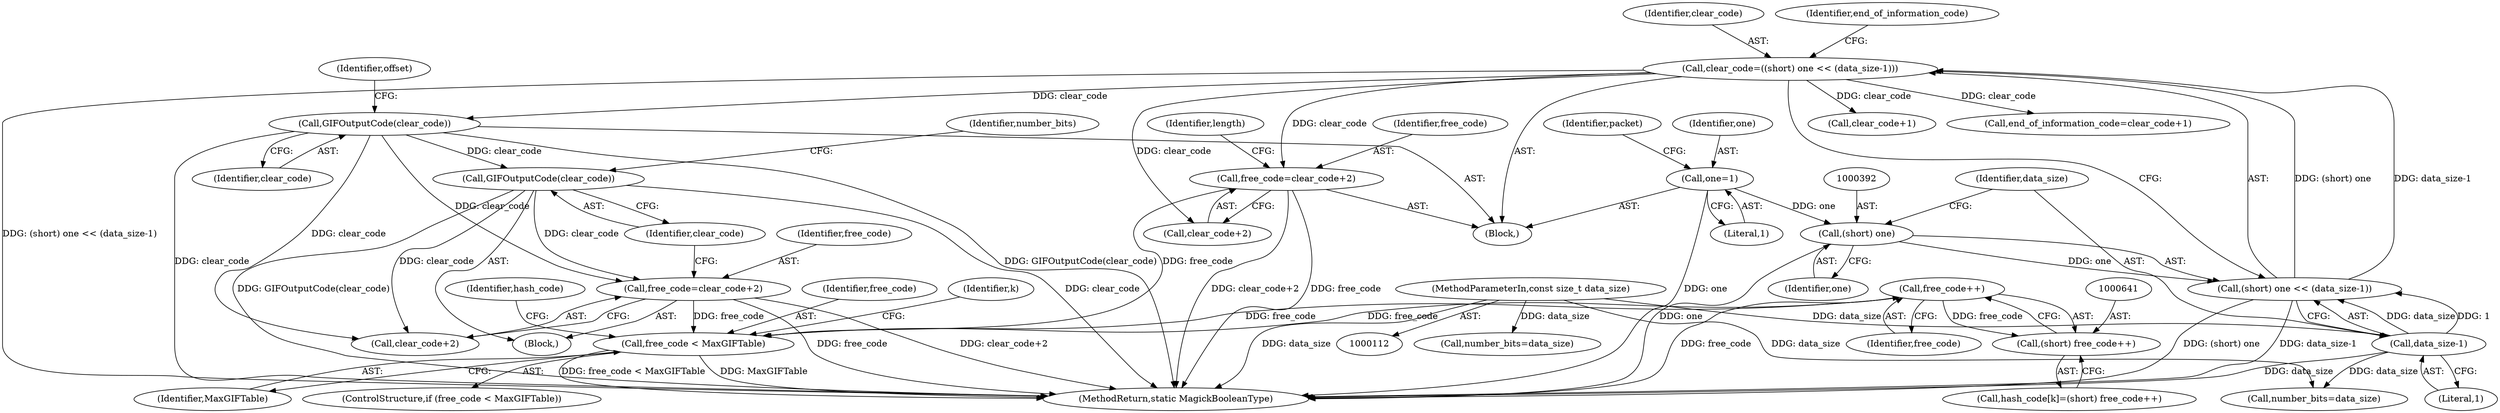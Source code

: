 digraph "0_ImageMagick6_61135001a625364e29bdce83832f043eebde7b5a_0@API" {
"1000642" [label="(Call,free_code++)"];
"1000632" [label="(Call,free_code < MaxGIFTable)"];
"1000642" [label="(Call,free_code++)"];
"1000402" [label="(Call,free_code=clear_code+2)"];
"1000388" [label="(Call,clear_code=((short) one << (data_size-1)))"];
"1000390" [label="(Call,(short) one << (data_size-1))"];
"1000391" [label="(Call,(short) one)"];
"1000227" [label="(Call,one=1)"];
"1000394" [label="(Call,data_size-1)"];
"1000115" [label="(MethodParameterIn,const size_t data_size)"];
"1000672" [label="(Call,free_code=clear_code+2)"];
"1000677" [label="(Call,GIFOutputCode(clear_code))"];
"1000416" [label="(Call,GIFOutputCode(clear_code))"];
"1000640" [label="(Call,(short) free_code++)"];
"1000388" [label="(Call,clear_code=((short) one << (data_size-1)))"];
"1000403" [label="(Identifier,free_code)"];
"1000642" [label="(Call,free_code++)"];
"1000633" [label="(Identifier,free_code)"];
"1000680" [label="(Identifier,number_bits)"];
"1000660" [label="(Identifier,k)"];
"1000389" [label="(Identifier,clear_code)"];
"1000631" [label="(ControlStructure,if (free_code < MaxGIFTable))"];
"1000381" [label="(Call,number_bits=data_size)"];
"1000636" [label="(Call,hash_code[k]=(short) free_code++)"];
"1000634" [label="(Identifier,MaxGIFTable)"];
"1000408" [label="(Identifier,length)"];
"1000419" [label="(Identifier,offset)"];
"1000402" [label="(Call,free_code=clear_code+2)"];
"1000398" [label="(Identifier,end_of_information_code)"];
"1000394" [label="(Call,data_size-1)"];
"1000395" [label="(Identifier,data_size)"];
"1000399" [label="(Call,clear_code+1)"];
"1000115" [label="(MethodParameterIn,const size_t data_size)"];
"1000678" [label="(Identifier,clear_code)"];
"1000404" [label="(Call,clear_code+2)"];
"1000390" [label="(Call,(short) one << (data_size-1))"];
"1000117" [label="(Block,)"];
"1000638" [label="(Identifier,hash_code)"];
"1000632" [label="(Call,free_code < MaxGIFTable)"];
"1000391" [label="(Call,(short) one)"];
"1000854" [label="(MethodReturn,static MagickBooleanType)"];
"1000228" [label="(Identifier,one)"];
"1000227" [label="(Call,one=1)"];
"1000677" [label="(Call,GIFOutputCode(clear_code))"];
"1000417" [label="(Identifier,clear_code)"];
"1000416" [label="(Call,GIFOutputCode(clear_code))"];
"1000231" [label="(Identifier,packet)"];
"1000674" [label="(Call,clear_code+2)"];
"1000393" [label="(Identifier,one)"];
"1000640" [label="(Call,(short) free_code++)"];
"1000673" [label="(Identifier,free_code)"];
"1000397" [label="(Call,end_of_information_code=clear_code+1)"];
"1000672" [label="(Call,free_code=clear_code+2)"];
"1000396" [label="(Literal,1)"];
"1000657" [label="(Block,)"];
"1000643" [label="(Identifier,free_code)"];
"1000679" [label="(Call,number_bits=data_size)"];
"1000229" [label="(Literal,1)"];
"1000642" -> "1000640"  [label="AST: "];
"1000642" -> "1000643"  [label="CFG: "];
"1000643" -> "1000642"  [label="AST: "];
"1000640" -> "1000642"  [label="CFG: "];
"1000642" -> "1000854"  [label="DDG: free_code"];
"1000642" -> "1000632"  [label="DDG: free_code"];
"1000642" -> "1000640"  [label="DDG: free_code"];
"1000632" -> "1000642"  [label="DDG: free_code"];
"1000632" -> "1000631"  [label="AST: "];
"1000632" -> "1000634"  [label="CFG: "];
"1000633" -> "1000632"  [label="AST: "];
"1000634" -> "1000632"  [label="AST: "];
"1000638" -> "1000632"  [label="CFG: "];
"1000660" -> "1000632"  [label="CFG: "];
"1000632" -> "1000854"  [label="DDG: free_code < MaxGIFTable"];
"1000632" -> "1000854"  [label="DDG: MaxGIFTable"];
"1000402" -> "1000632"  [label="DDG: free_code"];
"1000672" -> "1000632"  [label="DDG: free_code"];
"1000402" -> "1000117"  [label="AST: "];
"1000402" -> "1000404"  [label="CFG: "];
"1000403" -> "1000402"  [label="AST: "];
"1000404" -> "1000402"  [label="AST: "];
"1000408" -> "1000402"  [label="CFG: "];
"1000402" -> "1000854"  [label="DDG: clear_code+2"];
"1000402" -> "1000854"  [label="DDG: free_code"];
"1000388" -> "1000402"  [label="DDG: clear_code"];
"1000388" -> "1000117"  [label="AST: "];
"1000388" -> "1000390"  [label="CFG: "];
"1000389" -> "1000388"  [label="AST: "];
"1000390" -> "1000388"  [label="AST: "];
"1000398" -> "1000388"  [label="CFG: "];
"1000388" -> "1000854"  [label="DDG: (short) one << (data_size-1)"];
"1000390" -> "1000388"  [label="DDG: (short) one"];
"1000390" -> "1000388"  [label="DDG: data_size-1"];
"1000388" -> "1000397"  [label="DDG: clear_code"];
"1000388" -> "1000399"  [label="DDG: clear_code"];
"1000388" -> "1000404"  [label="DDG: clear_code"];
"1000388" -> "1000416"  [label="DDG: clear_code"];
"1000390" -> "1000394"  [label="CFG: "];
"1000391" -> "1000390"  [label="AST: "];
"1000394" -> "1000390"  [label="AST: "];
"1000390" -> "1000854"  [label="DDG: data_size-1"];
"1000390" -> "1000854"  [label="DDG: (short) one"];
"1000391" -> "1000390"  [label="DDG: one"];
"1000394" -> "1000390"  [label="DDG: data_size"];
"1000394" -> "1000390"  [label="DDG: 1"];
"1000391" -> "1000393"  [label="CFG: "];
"1000392" -> "1000391"  [label="AST: "];
"1000393" -> "1000391"  [label="AST: "];
"1000395" -> "1000391"  [label="CFG: "];
"1000391" -> "1000854"  [label="DDG: one"];
"1000227" -> "1000391"  [label="DDG: one"];
"1000227" -> "1000117"  [label="AST: "];
"1000227" -> "1000229"  [label="CFG: "];
"1000228" -> "1000227"  [label="AST: "];
"1000229" -> "1000227"  [label="AST: "];
"1000231" -> "1000227"  [label="CFG: "];
"1000227" -> "1000854"  [label="DDG: one"];
"1000394" -> "1000396"  [label="CFG: "];
"1000395" -> "1000394"  [label="AST: "];
"1000396" -> "1000394"  [label="AST: "];
"1000394" -> "1000854"  [label="DDG: data_size"];
"1000115" -> "1000394"  [label="DDG: data_size"];
"1000394" -> "1000679"  [label="DDG: data_size"];
"1000115" -> "1000112"  [label="AST: "];
"1000115" -> "1000854"  [label="DDG: data_size"];
"1000115" -> "1000381"  [label="DDG: data_size"];
"1000115" -> "1000679"  [label="DDG: data_size"];
"1000672" -> "1000657"  [label="AST: "];
"1000672" -> "1000674"  [label="CFG: "];
"1000673" -> "1000672"  [label="AST: "];
"1000674" -> "1000672"  [label="AST: "];
"1000678" -> "1000672"  [label="CFG: "];
"1000672" -> "1000854"  [label="DDG: clear_code+2"];
"1000672" -> "1000854"  [label="DDG: free_code"];
"1000677" -> "1000672"  [label="DDG: clear_code"];
"1000416" -> "1000672"  [label="DDG: clear_code"];
"1000677" -> "1000657"  [label="AST: "];
"1000677" -> "1000678"  [label="CFG: "];
"1000678" -> "1000677"  [label="AST: "];
"1000680" -> "1000677"  [label="CFG: "];
"1000677" -> "1000854"  [label="DDG: clear_code"];
"1000677" -> "1000854"  [label="DDG: GIFOutputCode(clear_code)"];
"1000677" -> "1000674"  [label="DDG: clear_code"];
"1000416" -> "1000677"  [label="DDG: clear_code"];
"1000416" -> "1000117"  [label="AST: "];
"1000416" -> "1000417"  [label="CFG: "];
"1000417" -> "1000416"  [label="AST: "];
"1000419" -> "1000416"  [label="CFG: "];
"1000416" -> "1000854"  [label="DDG: GIFOutputCode(clear_code)"];
"1000416" -> "1000854"  [label="DDG: clear_code"];
"1000416" -> "1000674"  [label="DDG: clear_code"];
"1000640" -> "1000636"  [label="AST: "];
"1000641" -> "1000640"  [label="AST: "];
"1000636" -> "1000640"  [label="CFG: "];
}
